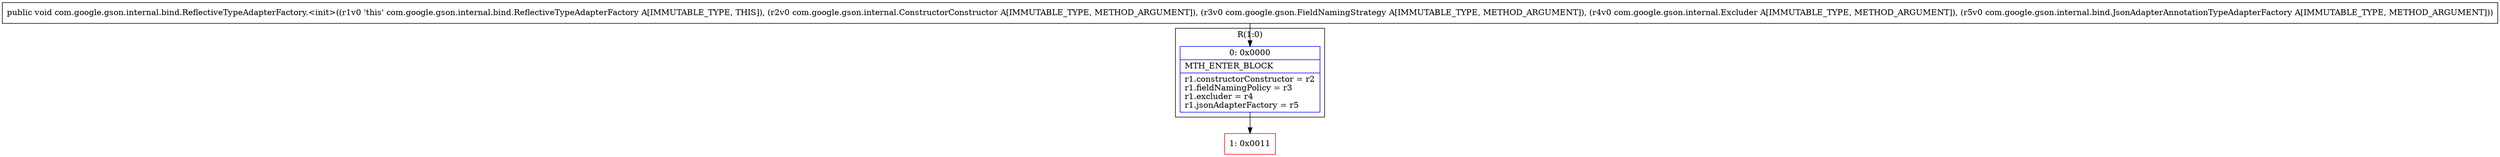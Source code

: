 digraph "CFG forcom.google.gson.internal.bind.ReflectiveTypeAdapterFactory.\<init\>(Lcom\/google\/gson\/internal\/ConstructorConstructor;Lcom\/google\/gson\/FieldNamingStrategy;Lcom\/google\/gson\/internal\/Excluder;Lcom\/google\/gson\/internal\/bind\/JsonAdapterAnnotationTypeAdapterFactory;)V" {
subgraph cluster_Region_1615864391 {
label = "R(1:0)";
node [shape=record,color=blue];
Node_0 [shape=record,label="{0\:\ 0x0000|MTH_ENTER_BLOCK\l|r1.constructorConstructor = r2\lr1.fieldNamingPolicy = r3\lr1.excluder = r4\lr1.jsonAdapterFactory = r5\l}"];
}
Node_1 [shape=record,color=red,label="{1\:\ 0x0011}"];
MethodNode[shape=record,label="{public void com.google.gson.internal.bind.ReflectiveTypeAdapterFactory.\<init\>((r1v0 'this' com.google.gson.internal.bind.ReflectiveTypeAdapterFactory A[IMMUTABLE_TYPE, THIS]), (r2v0 com.google.gson.internal.ConstructorConstructor A[IMMUTABLE_TYPE, METHOD_ARGUMENT]), (r3v0 com.google.gson.FieldNamingStrategy A[IMMUTABLE_TYPE, METHOD_ARGUMENT]), (r4v0 com.google.gson.internal.Excluder A[IMMUTABLE_TYPE, METHOD_ARGUMENT]), (r5v0 com.google.gson.internal.bind.JsonAdapterAnnotationTypeAdapterFactory A[IMMUTABLE_TYPE, METHOD_ARGUMENT])) }"];
MethodNode -> Node_0;
Node_0 -> Node_1;
}

